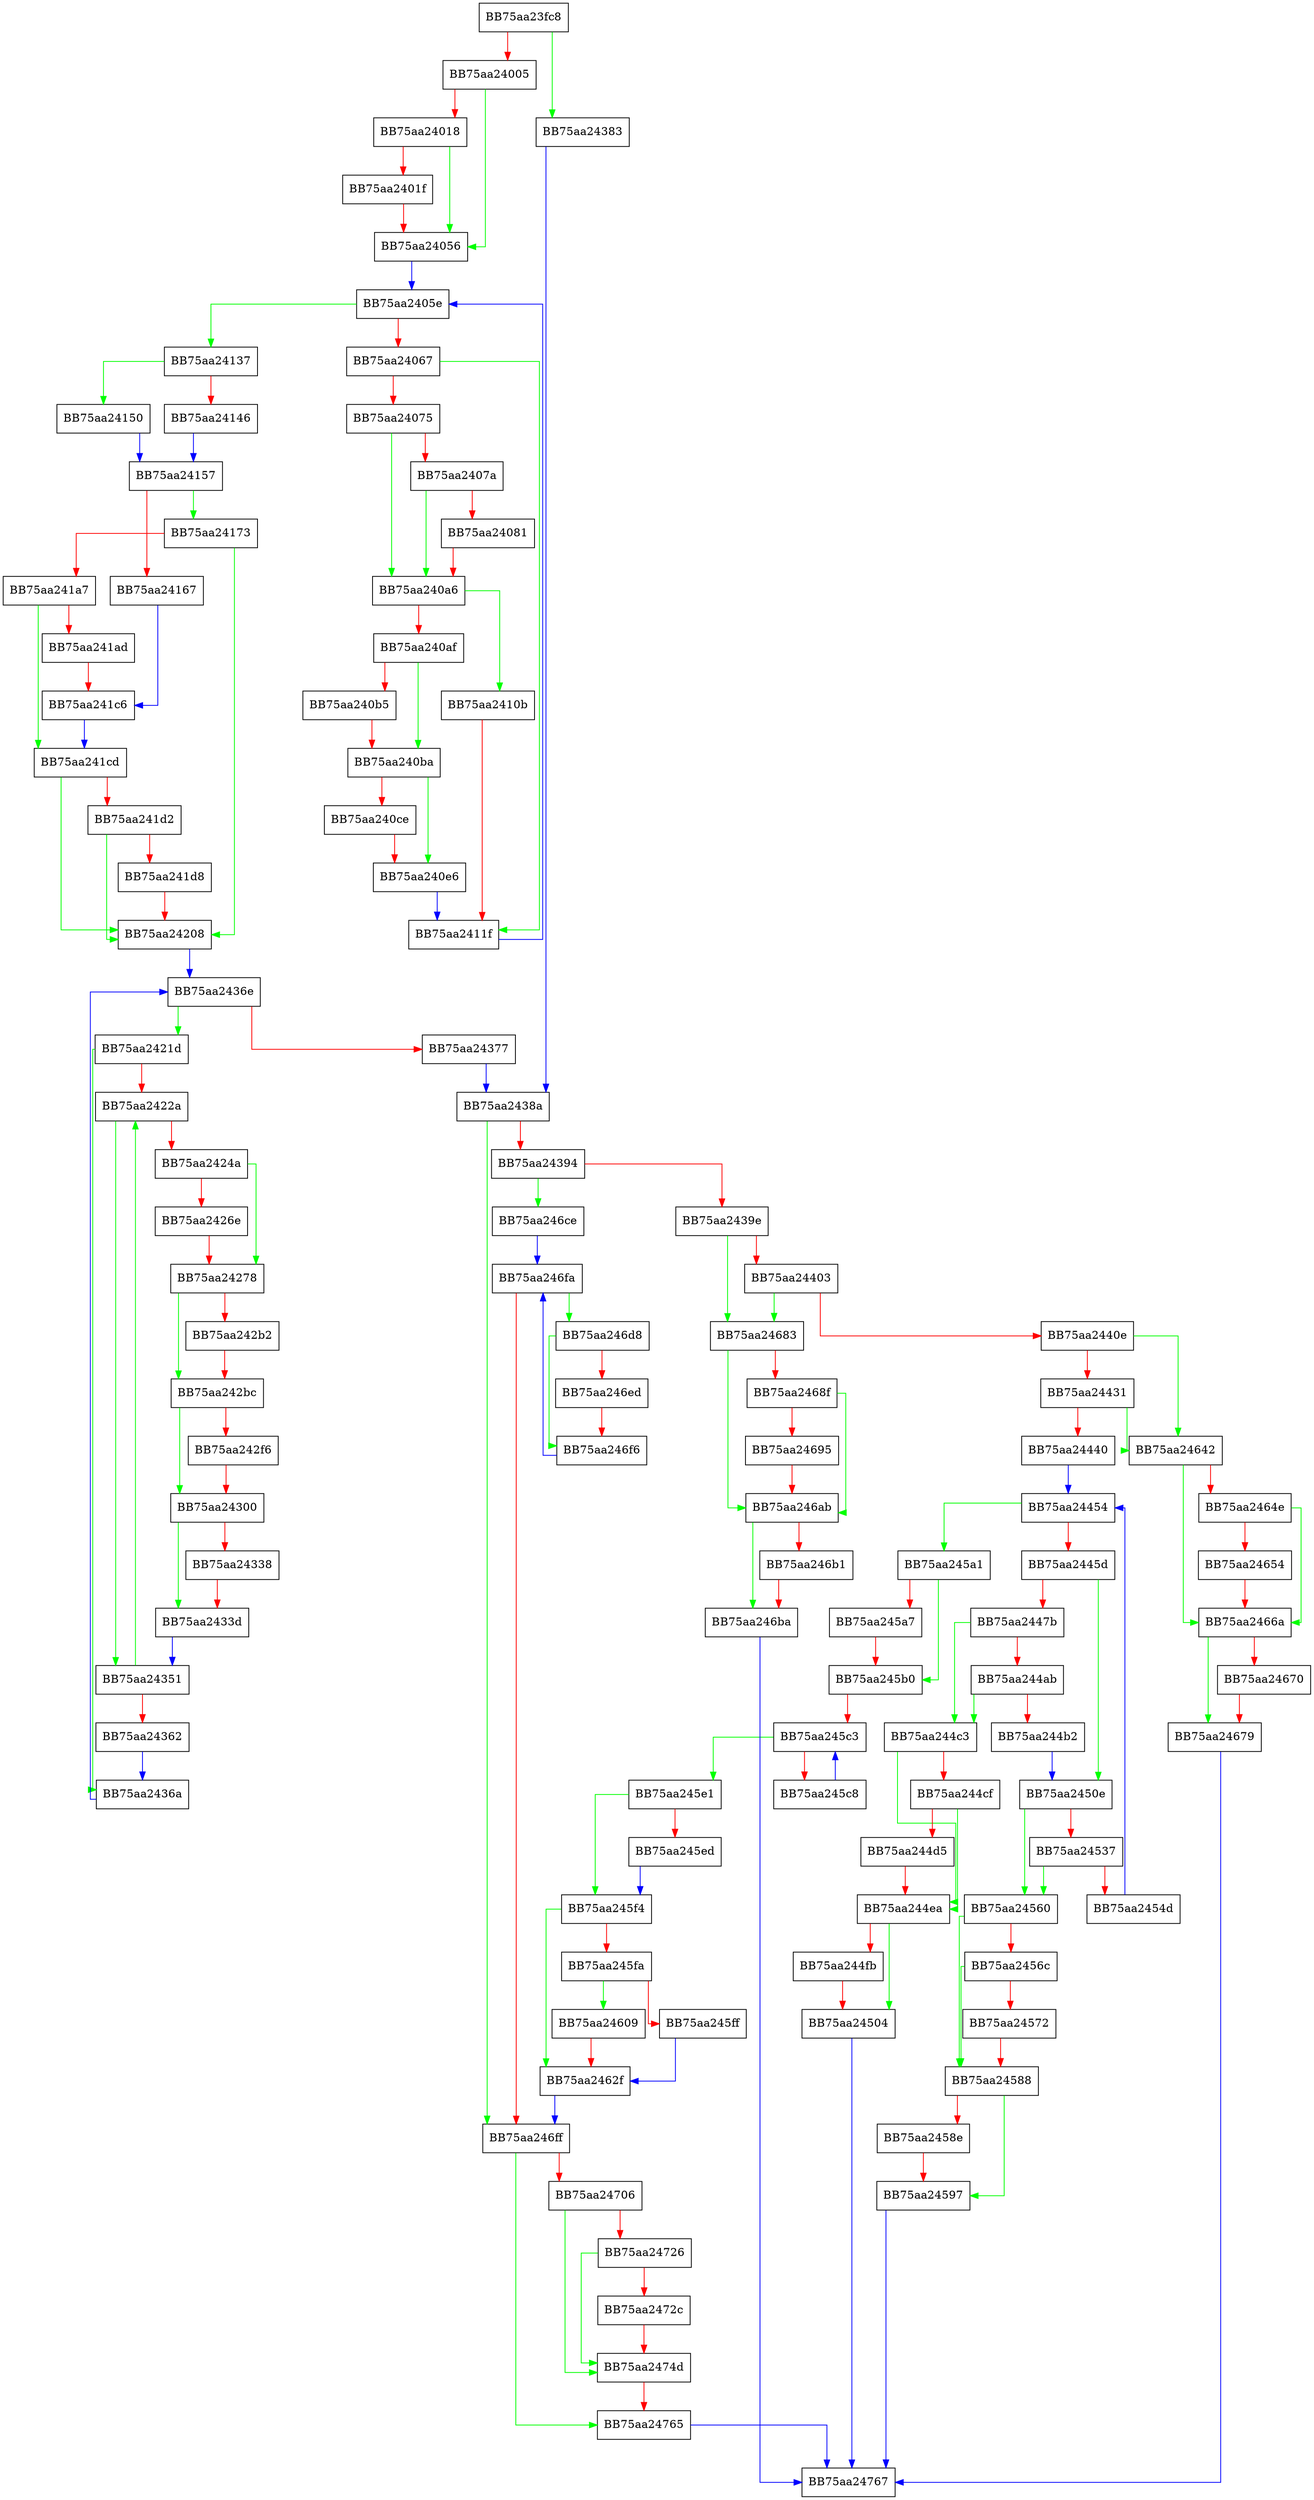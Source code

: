digraph PostProcessRecordsWorker {
  node [shape="box"];
  graph [splines=ortho];
  BB75aa23fc8 -> BB75aa24383 [color="green"];
  BB75aa23fc8 -> BB75aa24005 [color="red"];
  BB75aa24005 -> BB75aa24056 [color="green"];
  BB75aa24005 -> BB75aa24018 [color="red"];
  BB75aa24018 -> BB75aa24056 [color="green"];
  BB75aa24018 -> BB75aa2401f [color="red"];
  BB75aa2401f -> BB75aa24056 [color="red"];
  BB75aa24056 -> BB75aa2405e [color="blue"];
  BB75aa2405e -> BB75aa24137 [color="green"];
  BB75aa2405e -> BB75aa24067 [color="red"];
  BB75aa24067 -> BB75aa2411f [color="green"];
  BB75aa24067 -> BB75aa24075 [color="red"];
  BB75aa24075 -> BB75aa240a6 [color="green"];
  BB75aa24075 -> BB75aa2407a [color="red"];
  BB75aa2407a -> BB75aa240a6 [color="green"];
  BB75aa2407a -> BB75aa24081 [color="red"];
  BB75aa24081 -> BB75aa240a6 [color="red"];
  BB75aa240a6 -> BB75aa2410b [color="green"];
  BB75aa240a6 -> BB75aa240af [color="red"];
  BB75aa240af -> BB75aa240ba [color="green"];
  BB75aa240af -> BB75aa240b5 [color="red"];
  BB75aa240b5 -> BB75aa240ba [color="red"];
  BB75aa240ba -> BB75aa240e6 [color="green"];
  BB75aa240ba -> BB75aa240ce [color="red"];
  BB75aa240ce -> BB75aa240e6 [color="red"];
  BB75aa240e6 -> BB75aa2411f [color="blue"];
  BB75aa2410b -> BB75aa2411f [color="red"];
  BB75aa2411f -> BB75aa2405e [color="blue"];
  BB75aa24137 -> BB75aa24150 [color="green"];
  BB75aa24137 -> BB75aa24146 [color="red"];
  BB75aa24146 -> BB75aa24157 [color="blue"];
  BB75aa24150 -> BB75aa24157 [color="blue"];
  BB75aa24157 -> BB75aa24173 [color="green"];
  BB75aa24157 -> BB75aa24167 [color="red"];
  BB75aa24167 -> BB75aa241c6 [color="blue"];
  BB75aa24173 -> BB75aa24208 [color="green"];
  BB75aa24173 -> BB75aa241a7 [color="red"];
  BB75aa241a7 -> BB75aa241cd [color="green"];
  BB75aa241a7 -> BB75aa241ad [color="red"];
  BB75aa241ad -> BB75aa241c6 [color="red"];
  BB75aa241c6 -> BB75aa241cd [color="blue"];
  BB75aa241cd -> BB75aa24208 [color="green"];
  BB75aa241cd -> BB75aa241d2 [color="red"];
  BB75aa241d2 -> BB75aa24208 [color="green"];
  BB75aa241d2 -> BB75aa241d8 [color="red"];
  BB75aa241d8 -> BB75aa24208 [color="red"];
  BB75aa24208 -> BB75aa2436e [color="blue"];
  BB75aa2421d -> BB75aa2436a [color="green"];
  BB75aa2421d -> BB75aa2422a [color="red"];
  BB75aa2422a -> BB75aa24351 [color="green"];
  BB75aa2422a -> BB75aa2424a [color="red"];
  BB75aa2424a -> BB75aa24278 [color="green"];
  BB75aa2424a -> BB75aa2426e [color="red"];
  BB75aa2426e -> BB75aa24278 [color="red"];
  BB75aa24278 -> BB75aa242bc [color="green"];
  BB75aa24278 -> BB75aa242b2 [color="red"];
  BB75aa242b2 -> BB75aa242bc [color="red"];
  BB75aa242bc -> BB75aa24300 [color="green"];
  BB75aa242bc -> BB75aa242f6 [color="red"];
  BB75aa242f6 -> BB75aa24300 [color="red"];
  BB75aa24300 -> BB75aa2433d [color="green"];
  BB75aa24300 -> BB75aa24338 [color="red"];
  BB75aa24338 -> BB75aa2433d [color="red"];
  BB75aa2433d -> BB75aa24351 [color="blue"];
  BB75aa24351 -> BB75aa2422a [color="green"];
  BB75aa24351 -> BB75aa24362 [color="red"];
  BB75aa24362 -> BB75aa2436a [color="blue"];
  BB75aa2436a -> BB75aa2436e [color="blue"];
  BB75aa2436e -> BB75aa2421d [color="green"];
  BB75aa2436e -> BB75aa24377 [color="red"];
  BB75aa24377 -> BB75aa2438a [color="blue"];
  BB75aa24383 -> BB75aa2438a [color="blue"];
  BB75aa2438a -> BB75aa246ff [color="green"];
  BB75aa2438a -> BB75aa24394 [color="red"];
  BB75aa24394 -> BB75aa246ce [color="green"];
  BB75aa24394 -> BB75aa2439e [color="red"];
  BB75aa2439e -> BB75aa24683 [color="green"];
  BB75aa2439e -> BB75aa24403 [color="red"];
  BB75aa24403 -> BB75aa24683 [color="green"];
  BB75aa24403 -> BB75aa2440e [color="red"];
  BB75aa2440e -> BB75aa24642 [color="green"];
  BB75aa2440e -> BB75aa24431 [color="red"];
  BB75aa24431 -> BB75aa24642 [color="green"];
  BB75aa24431 -> BB75aa24440 [color="red"];
  BB75aa24440 -> BB75aa24454 [color="blue"];
  BB75aa24454 -> BB75aa245a1 [color="green"];
  BB75aa24454 -> BB75aa2445d [color="red"];
  BB75aa2445d -> BB75aa2450e [color="green"];
  BB75aa2445d -> BB75aa2447b [color="red"];
  BB75aa2447b -> BB75aa244c3 [color="green"];
  BB75aa2447b -> BB75aa244ab [color="red"];
  BB75aa244ab -> BB75aa244c3 [color="green"];
  BB75aa244ab -> BB75aa244b2 [color="red"];
  BB75aa244b2 -> BB75aa2450e [color="blue"];
  BB75aa244c3 -> BB75aa244ea [color="green"];
  BB75aa244c3 -> BB75aa244cf [color="red"];
  BB75aa244cf -> BB75aa244ea [color="green"];
  BB75aa244cf -> BB75aa244d5 [color="red"];
  BB75aa244d5 -> BB75aa244ea [color="red"];
  BB75aa244ea -> BB75aa24504 [color="green"];
  BB75aa244ea -> BB75aa244fb [color="red"];
  BB75aa244fb -> BB75aa24504 [color="red"];
  BB75aa24504 -> BB75aa24767 [color="blue"];
  BB75aa2450e -> BB75aa24560 [color="green"];
  BB75aa2450e -> BB75aa24537 [color="red"];
  BB75aa24537 -> BB75aa24560 [color="green"];
  BB75aa24537 -> BB75aa2454d [color="red"];
  BB75aa2454d -> BB75aa24454 [color="blue"];
  BB75aa24560 -> BB75aa24588 [color="green"];
  BB75aa24560 -> BB75aa2456c [color="red"];
  BB75aa2456c -> BB75aa24588 [color="green"];
  BB75aa2456c -> BB75aa24572 [color="red"];
  BB75aa24572 -> BB75aa24588 [color="red"];
  BB75aa24588 -> BB75aa24597 [color="green"];
  BB75aa24588 -> BB75aa2458e [color="red"];
  BB75aa2458e -> BB75aa24597 [color="red"];
  BB75aa24597 -> BB75aa24767 [color="blue"];
  BB75aa245a1 -> BB75aa245b0 [color="green"];
  BB75aa245a1 -> BB75aa245a7 [color="red"];
  BB75aa245a7 -> BB75aa245b0 [color="red"];
  BB75aa245b0 -> BB75aa245c3 [color="red"];
  BB75aa245c3 -> BB75aa245e1 [color="green"];
  BB75aa245c3 -> BB75aa245c8 [color="red"];
  BB75aa245c8 -> BB75aa245c3 [color="blue"];
  BB75aa245e1 -> BB75aa245f4 [color="green"];
  BB75aa245e1 -> BB75aa245ed [color="red"];
  BB75aa245ed -> BB75aa245f4 [color="blue"];
  BB75aa245f4 -> BB75aa2462f [color="green"];
  BB75aa245f4 -> BB75aa245fa [color="red"];
  BB75aa245fa -> BB75aa24609 [color="green"];
  BB75aa245fa -> BB75aa245ff [color="red"];
  BB75aa245ff -> BB75aa2462f [color="blue"];
  BB75aa24609 -> BB75aa2462f [color="red"];
  BB75aa2462f -> BB75aa246ff [color="blue"];
  BB75aa24642 -> BB75aa2466a [color="green"];
  BB75aa24642 -> BB75aa2464e [color="red"];
  BB75aa2464e -> BB75aa2466a [color="green"];
  BB75aa2464e -> BB75aa24654 [color="red"];
  BB75aa24654 -> BB75aa2466a [color="red"];
  BB75aa2466a -> BB75aa24679 [color="green"];
  BB75aa2466a -> BB75aa24670 [color="red"];
  BB75aa24670 -> BB75aa24679 [color="red"];
  BB75aa24679 -> BB75aa24767 [color="blue"];
  BB75aa24683 -> BB75aa246ab [color="green"];
  BB75aa24683 -> BB75aa2468f [color="red"];
  BB75aa2468f -> BB75aa246ab [color="green"];
  BB75aa2468f -> BB75aa24695 [color="red"];
  BB75aa24695 -> BB75aa246ab [color="red"];
  BB75aa246ab -> BB75aa246ba [color="green"];
  BB75aa246ab -> BB75aa246b1 [color="red"];
  BB75aa246b1 -> BB75aa246ba [color="red"];
  BB75aa246ba -> BB75aa24767 [color="blue"];
  BB75aa246ce -> BB75aa246fa [color="blue"];
  BB75aa246d8 -> BB75aa246f6 [color="green"];
  BB75aa246d8 -> BB75aa246ed [color="red"];
  BB75aa246ed -> BB75aa246f6 [color="red"];
  BB75aa246f6 -> BB75aa246fa [color="blue"];
  BB75aa246fa -> BB75aa246d8 [color="green"];
  BB75aa246fa -> BB75aa246ff [color="red"];
  BB75aa246ff -> BB75aa24765 [color="green"];
  BB75aa246ff -> BB75aa24706 [color="red"];
  BB75aa24706 -> BB75aa2474d [color="green"];
  BB75aa24706 -> BB75aa24726 [color="red"];
  BB75aa24726 -> BB75aa2474d [color="green"];
  BB75aa24726 -> BB75aa2472c [color="red"];
  BB75aa2472c -> BB75aa2474d [color="red"];
  BB75aa2474d -> BB75aa24765 [color="red"];
  BB75aa24765 -> BB75aa24767 [color="blue"];
}